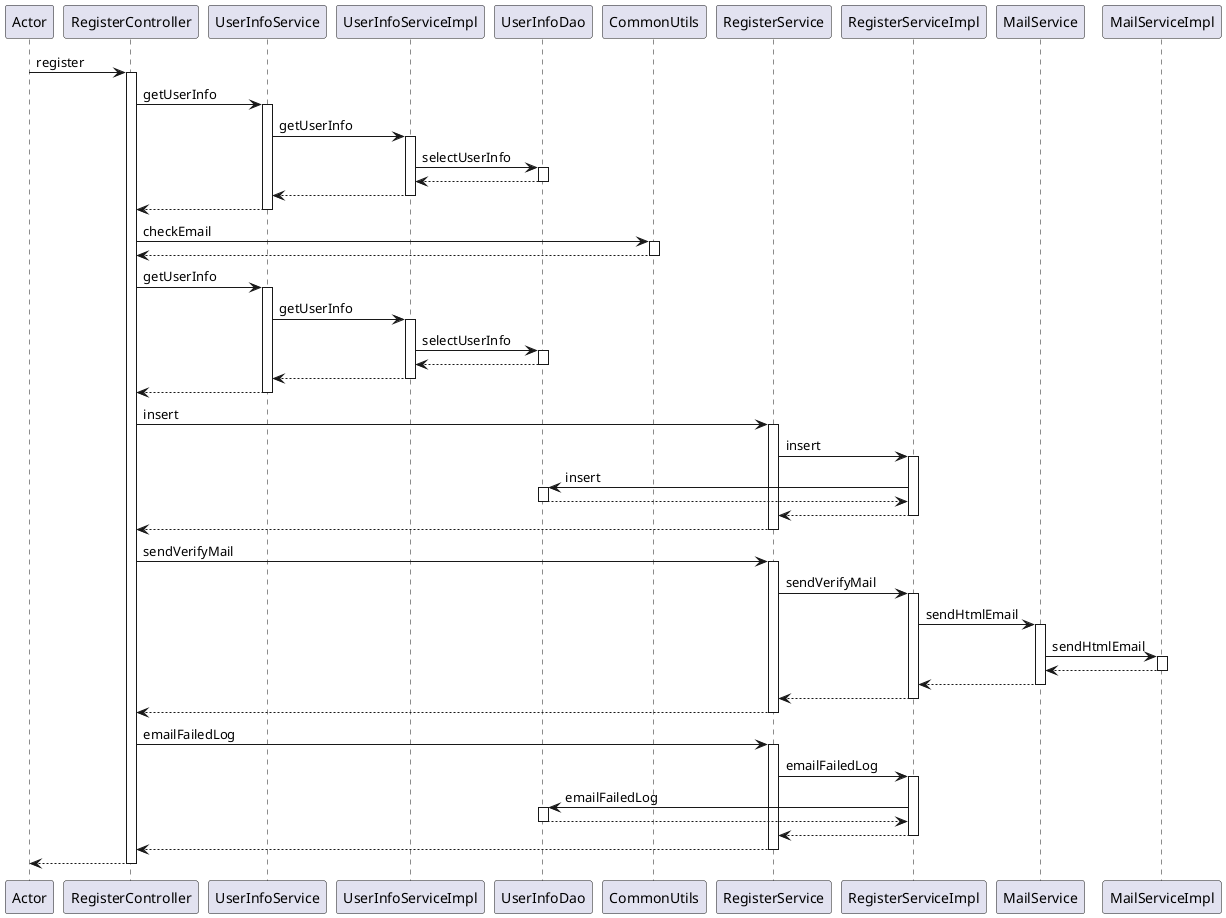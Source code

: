 @startuml
participant Actor
Actor -> RegisterController : register
activate RegisterController
RegisterController -> UserInfoService : getUserInfo
activate UserInfoService
UserInfoService -> UserInfoServiceImpl : getUserInfo
activate UserInfoServiceImpl
UserInfoServiceImpl -> UserInfoDao : selectUserInfo
activate UserInfoDao
UserInfoDao --> UserInfoServiceImpl
deactivate UserInfoDao
UserInfoServiceImpl --> UserInfoService
deactivate UserInfoServiceImpl
UserInfoService --> RegisterController
deactivate UserInfoService
RegisterController -> CommonUtils : checkEmail
activate CommonUtils
CommonUtils --> RegisterController
deactivate CommonUtils
RegisterController -> UserInfoService : getUserInfo
activate UserInfoService
UserInfoService -> UserInfoServiceImpl : getUserInfo
activate UserInfoServiceImpl
UserInfoServiceImpl -> UserInfoDao : selectUserInfo
activate UserInfoDao
UserInfoDao --> UserInfoServiceImpl
deactivate UserInfoDao
UserInfoServiceImpl --> UserInfoService
deactivate UserInfoServiceImpl
UserInfoService --> RegisterController
deactivate UserInfoService
RegisterController -> RegisterService : insert
activate RegisterService
RegisterService -> RegisterServiceImpl : insert
activate RegisterServiceImpl
RegisterServiceImpl -> UserInfoDao : insert
activate UserInfoDao
UserInfoDao --> RegisterServiceImpl
deactivate UserInfoDao
RegisterServiceImpl --> RegisterService
deactivate RegisterServiceImpl
RegisterService --> RegisterController
deactivate RegisterService
RegisterController -> RegisterService : sendVerifyMail
activate RegisterService
RegisterService -> RegisterServiceImpl : sendVerifyMail
activate RegisterServiceImpl
RegisterServiceImpl -> MailService : sendHtmlEmail
activate MailService
MailService -> MailServiceImpl : sendHtmlEmail
activate MailServiceImpl
MailServiceImpl --> MailService
deactivate MailServiceImpl
MailService --> RegisterServiceImpl
deactivate MailService
RegisterServiceImpl --> RegisterService
deactivate RegisterServiceImpl
RegisterService --> RegisterController
deactivate RegisterService
RegisterController -> RegisterService : emailFailedLog
activate RegisterService
RegisterService -> RegisterServiceImpl : emailFailedLog
activate RegisterServiceImpl
RegisterServiceImpl -> UserInfoDao : emailFailedLog
activate UserInfoDao
UserInfoDao --> RegisterServiceImpl
deactivate UserInfoDao
RegisterServiceImpl --> RegisterService
deactivate RegisterServiceImpl
RegisterService --> RegisterController
deactivate RegisterService
return
@enduml